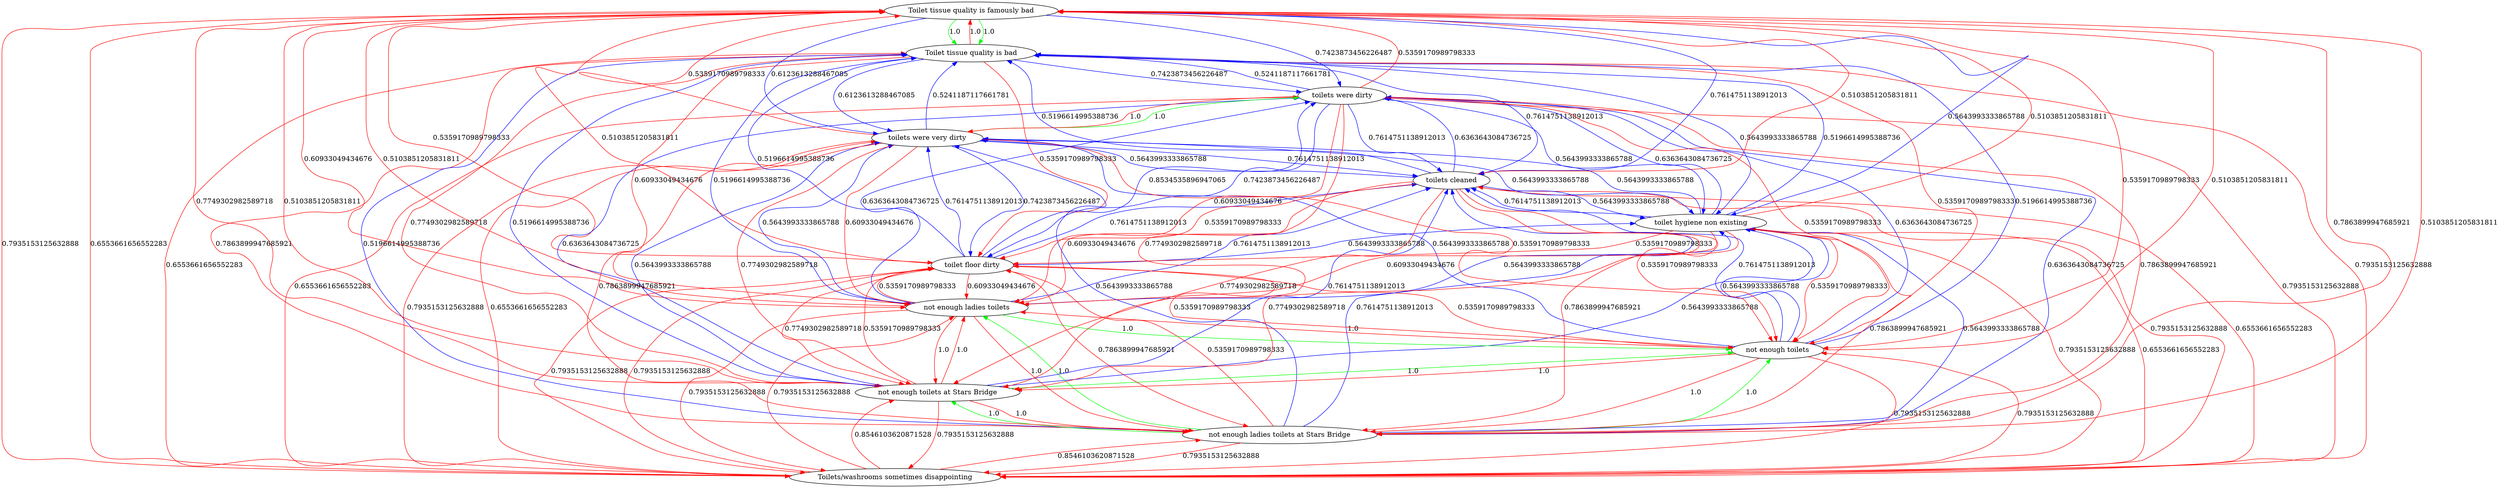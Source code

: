 digraph rawGraph {
"Toilet tissue quality is famously bad";"Toilet tissue quality is bad";"Toilets/washrooms sometimes disappointing";"not enough ladies toilets at Stars Bridge";"not enough toilets at Stars Bridge";"not enough toilets";"not enough ladies toilets";"toilet floor dirty";"toilet hygiene non existing";"toilets cleaned";"toilets were very dirty";"toilets were dirty";"Toilet tissue quality is famously bad" -> "Toilet tissue quality is bad" [label=1.0] [color=green]
"Toilet tissue quality is famously bad" -> "Toilet tissue quality is bad" [label=1.0] [color=green]
"Toilet tissue quality is bad" -> "Toilet tissue quality is famously bad" [label=1.0] [color=red]
"Toilet tissue quality is famously bad" -> "Toilets/washrooms sometimes disappointing" [label=0.7935153125632888] [color=red]
"Toilet tissue quality is bad" -> "Toilets/washrooms sometimes disappointing" [label=0.7935153125632888] [color=red]
"Toilets/washrooms sometimes disappointing" -> "Toilet tissue quality is famously bad" [label=0.6553661656552283] [color=red]
"Toilets/washrooms sometimes disappointing" -> "Toilet tissue quality is bad" [label=0.6553661656552283] [color=red]
"not enough ladies toilets at Stars Bridge" -> "not enough toilets at Stars Bridge" [label=1.0] [color=green]
"not enough toilets at Stars Bridge" -> "not enough toilets" [label=1.0] [color=green]
"not enough ladies toilets at Stars Bridge" -> "not enough ladies toilets" [label=1.0] [color=green]
"not enough ladies toilets" -> "not enough toilets" [label=1.0] [color=green]
"not enough ladies toilets at Stars Bridge" -> "not enough toilets" [label=1.0] [color=green]
"not enough toilets at Stars Bridge" -> "not enough ladies toilets at Stars Bridge" [label=1.0] [color=red]
"not enough toilets at Stars Bridge" -> "not enough ladies toilets" [label=1.0] [color=red]
"not enough toilets" -> "not enough ladies toilets at Stars Bridge" [label=1.0] [color=red]
"not enough toilets" -> "not enough toilets at Stars Bridge" [label=1.0] [color=red]
"not enough toilets" -> "not enough ladies toilets" [label=1.0] [color=red]
"not enough ladies toilets" -> "not enough ladies toilets at Stars Bridge" [label=1.0] [color=red]
"not enough ladies toilets" -> "not enough toilets at Stars Bridge" [label=1.0] [color=red]
"Toilet tissue quality is famously bad" -> "not enough ladies toilets at Stars Bridge" [label=0.7863899947685921] [color=red]
"Toilet tissue quality is famously bad" -> "not enough toilets at Stars Bridge" [label=0.7749302982589718] [color=red]
"Toilet tissue quality is famously bad" -> "not enough toilets" [label=0.5359170989798333] [color=red]
"Toilet tissue quality is famously bad" -> "not enough ladies toilets" [label=0.60933049434676] [color=red]
"Toilet tissue quality is bad" -> "not enough ladies toilets at Stars Bridge" [label=0.7863899947685921] [color=red]
"Toilet tissue quality is bad" -> "not enough toilets at Stars Bridge" [label=0.7749302982589718] [color=red]
"Toilet tissue quality is bad" -> "not enough toilets" [label=0.5359170989798333] [color=red]
"Toilet tissue quality is bad" -> "not enough ladies toilets" [label=0.60933049434676] [color=red]
"Toilets/washrooms sometimes disappointing" -> "not enough ladies toilets at Stars Bridge" [label=0.8546103620871528] [color=red]
"Toilets/washrooms sometimes disappointing" -> "not enough toilets at Stars Bridge" [label=0.8546103620871528] [color=red]
"Toilets/washrooms sometimes disappointing" -> "not enough toilets" [label=0.7935153125632888] [color=red]
"Toilets/washrooms sometimes disappointing" -> "not enough ladies toilets" [label=0.7935153125632888] [color=red]
"not enough ladies toilets at Stars Bridge" -> "Toilet tissue quality is famously bad" [label=0.5103851205831811] [color=red]
"not enough ladies toilets at Stars Bridge" -> "Toilet tissue quality is bad" [label=0.5196614995388736] [color=blue]
"not enough ladies toilets at Stars Bridge" -> "Toilets/washrooms sometimes disappointing" [label=0.7935153125632888] [color=red]
"not enough toilets at Stars Bridge" -> "Toilet tissue quality is famously bad" [label=0.5103851205831811] [color=red]
"not enough toilets at Stars Bridge" -> "Toilet tissue quality is bad" [label=0.5196614995388736] [color=blue]
"not enough toilets at Stars Bridge" -> "Toilets/washrooms sometimes disappointing" [label=0.7935153125632888] [color=red]
"not enough toilets" -> "Toilet tissue quality is famously bad" [label=0.5103851205831811] [color=red]
"not enough toilets" -> "Toilet tissue quality is bad" [label=0.5196614995388736] [color=blue]
"not enough toilets" -> "Toilets/washrooms sometimes disappointing" [label=0.7935153125632888] [color=red]
"not enough ladies toilets" -> "Toilet tissue quality is famously bad" [label=0.5103851205831811] [color=red]
"not enough ladies toilets" -> "Toilet tissue quality is bad" [label=0.5196614995388736] [color=blue]
"not enough ladies toilets" -> "Toilets/washrooms sometimes disappointing" [label=0.7935153125632888] [color=red]
"Toilet tissue quality is famously bad" -> "toilet floor dirty" [label=0.5359170989798333] [color=red]
"Toilet tissue quality is bad" -> "toilet floor dirty" [label=0.5359170989798333] [color=red]
"Toilets/washrooms sometimes disappointing" -> "toilet floor dirty" [label=0.7935153125632888] [color=red]
"not enough ladies toilets at Stars Bridge" -> "toilet floor dirty" [label=0.5359170989798333] [color=red]
"not enough toilets at Stars Bridge" -> "toilet floor dirty" [label=0.5359170989798333] [color=red]
"not enough toilets" -> "toilet floor dirty" [label=0.5359170989798333] [color=red]
"not enough ladies toilets" -> "toilet floor dirty" [label=0.5359170989798333] [color=red]
"toilet floor dirty" -> "Toilet tissue quality is famously bad" [label=0.5103851205831811] [color=red]
"toilet floor dirty" -> "Toilet tissue quality is bad" [label=0.5196614995388736] [color=blue]
"toilet floor dirty" -> "Toilets/washrooms sometimes disappointing" [label=0.7935153125632888] [color=red]
"toilet floor dirty" -> "not enough ladies toilets at Stars Bridge" [label=0.7863899947685921] [color=red]
"toilet floor dirty" -> "not enough toilets at Stars Bridge" [label=0.7749302982589718] [color=red]
"toilet floor dirty" -> "not enough toilets" [label=0.5359170989798333] [color=red]
"toilet floor dirty" -> "not enough ladies toilets" [label=0.60933049434676] [color=red]
"Toilet tissue quality is famously bad" -> "toilet hygiene non existing" [label=0.5643993333865788] [color=blue]
"Toilet tissue quality is bad" -> "toilet hygiene non existing" [label=0.5643993333865788] [color=blue]
"Toilets/washrooms sometimes disappointing" -> "toilet hygiene non existing" [label=0.6553661656552283] [color=red]
"not enough ladies toilets at Stars Bridge" -> "toilet hygiene non existing" [label=0.5643993333865788] [color=blue]
"not enough toilets at Stars Bridge" -> "toilet hygiene non existing" [label=0.5643993333865788] [color=blue]
"not enough toilets" -> "toilet hygiene non existing" [label=0.5643993333865788] [color=blue]
"not enough ladies toilets" -> "toilet hygiene non existing" [label=0.5643993333865788] [color=blue]
"toilet floor dirty" -> "toilet hygiene non existing" [label=0.5643993333865788] [color=blue]
"toilet hygiene non existing" -> "Toilet tissue quality is famously bad" [label=0.5103851205831811] [color=red]
"toilet hygiene non existing" -> "Toilet tissue quality is bad" [label=0.5196614995388736] [color=blue]
"toilet hygiene non existing" -> "Toilets/washrooms sometimes disappointing" [label=0.7935153125632888] [color=red]
"toilet hygiene non existing" -> "not enough ladies toilets at Stars Bridge" [label=0.7863899947685921] [color=red]
"toilet hygiene non existing" -> "not enough toilets at Stars Bridge" [label=0.7749302982589718] [color=red]
"toilet hygiene non existing" -> "not enough toilets" [label=0.5359170989798333] [color=red]
"toilet hygiene non existing" -> "not enough ladies toilets" [label=0.60933049434676] [color=red]
"toilet hygiene non existing" -> "toilet floor dirty" [label=0.5359170989798333] [color=red]
"Toilet tissue quality is famously bad" -> "toilets cleaned" [label=0.7614751138912013] [color=blue]
"Toilet tissue quality is bad" -> "toilets cleaned" [label=0.7614751138912013] [color=blue]
"Toilets/washrooms sometimes disappointing" -> "toilets cleaned" [label=0.6553661656552283] [color=red]
"not enough ladies toilets at Stars Bridge" -> "toilets cleaned" [label=0.7614751138912013] [color=blue]
"not enough toilets at Stars Bridge" -> "toilets cleaned" [label=0.7614751138912013] [color=blue]
"not enough toilets" -> "toilets cleaned" [label=0.7614751138912013] [color=blue]
"not enough ladies toilets" -> "toilets cleaned" [label=0.7614751138912013] [color=blue]
"toilet floor dirty" -> "toilets cleaned" [label=0.7614751138912013] [color=blue]
"toilet hygiene non existing" -> "toilets cleaned" [label=0.7614751138912013] [color=blue]
"toilets cleaned" -> "Toilet tissue quality is famously bad" [label=0.5103851205831811] [color=red]
"toilets cleaned" -> "Toilet tissue quality is bad" [label=0.5196614995388736] [color=blue]
"toilets cleaned" -> "Toilets/washrooms sometimes disappointing" [label=0.7935153125632888] [color=red]
"toilets cleaned" -> "not enough ladies toilets at Stars Bridge" [label=0.7863899947685921] [color=red]
"toilets cleaned" -> "not enough toilets at Stars Bridge" [label=0.7749302982589718] [color=red]
"toilets cleaned" -> "not enough toilets" [label=0.5359170989798333] [color=red]
"toilets cleaned" -> "not enough ladies toilets" [label=0.60933049434676] [color=red]
"toilets cleaned" -> "toilet floor dirty" [label=0.5359170989798333] [color=red]
"toilets cleaned" -> "toilet hygiene non existing" [label=0.5643993333865788] [color=blue]
"toilets were very dirty" -> "toilets were dirty" [label=1.0] [color=green]
"toilets were dirty" -> "toilets were very dirty" [label=1.0] [color=red]
"Toilet tissue quality is famously bad" -> "toilets were very dirty" [label=0.6123613288467085] [color=blue]
"Toilet tissue quality is famously bad" -> "toilets were dirty" [label=0.7423873456226487] [color=blue]
"Toilet tissue quality is bad" -> "toilets were very dirty" [label=0.6123613288467085] [color=blue]
"Toilet tissue quality is bad" -> "toilets were dirty" [label=0.7423873456226487] [color=blue]
"Toilets/washrooms sometimes disappointing" -> "toilets were very dirty" [label=0.6553661656552283] [color=red]
"Toilets/washrooms sometimes disappointing" -> "toilets were dirty" [label=0.6553661656552283] [color=red]
"not enough ladies toilets at Stars Bridge" -> "toilets were very dirty" [label=0.5643993333865788] [color=blue]
"not enough ladies toilets at Stars Bridge" -> "toilets were dirty" [label=0.6363643084736725] [color=blue]
"not enough toilets at Stars Bridge" -> "toilets were very dirty" [label=0.5643993333865788] [color=blue]
"not enough toilets at Stars Bridge" -> "toilets were dirty" [label=0.6363643084736725] [color=blue]
"not enough toilets" -> "toilets were very dirty" [label=0.5643993333865788] [color=blue]
"not enough toilets" -> "toilets were dirty" [label=0.6363643084736725] [color=blue]
"not enough ladies toilets" -> "toilets were very dirty" [label=0.5643993333865788] [color=blue]
"not enough ladies toilets" -> "toilets were dirty" [label=0.6363643084736725] [color=blue]
"toilet floor dirty" -> "toilets were very dirty" [label=0.7614751138912013] [color=blue]
"toilet floor dirty" -> "toilets were dirty" [label=0.8534535896947065] [color=blue]
"toilet hygiene non existing" -> "toilets were very dirty" [label=0.5643993333865788] [color=blue]
"toilet hygiene non existing" -> "toilets were dirty" [label=0.6363643084736725] [color=blue]
"toilets cleaned" -> "toilets were very dirty" [label=0.5643993333865788] [color=blue]
"toilets cleaned" -> "toilets were dirty" [label=0.6363643084736725] [color=blue]
"toilets were very dirty" -> "Toilet tissue quality is famously bad" [label=0.5359170989798333] [color=red]
"toilets were very dirty" -> "Toilet tissue quality is bad" [label=0.5241187117661781] [color=blue]
"toilets were very dirty" -> "Toilets/washrooms sometimes disappointing" [label=0.7935153125632888] [color=red]
"toilets were very dirty" -> "not enough ladies toilets at Stars Bridge" [label=0.7863899947685921] [color=red]
"toilets were very dirty" -> "not enough toilets at Stars Bridge" [label=0.7749302982589718] [color=red]
"toilets were very dirty" -> "not enough toilets" [label=0.5359170989798333] [color=red]
"toilets were very dirty" -> "not enough ladies toilets" [label=0.60933049434676] [color=red]
"toilets were very dirty" -> "toilet floor dirty" [label=0.7423873456226487] [color=blue]
"toilets were very dirty" -> "toilet hygiene non existing" [label=0.5643993333865788] [color=blue]
"toilets were very dirty" -> "toilets cleaned" [label=0.7614751138912013] [color=blue]
"toilets were dirty" -> "Toilet tissue quality is famously bad" [label=0.5359170989798333] [color=red]
"toilets were dirty" -> "Toilet tissue quality is bad" [label=0.5241187117661781] [color=blue]
"toilets were dirty" -> "Toilets/washrooms sometimes disappointing" [label=0.7935153125632888] [color=red]
"toilets were dirty" -> "not enough ladies toilets at Stars Bridge" [label=0.7863899947685921] [color=red]
"toilets were dirty" -> "not enough toilets at Stars Bridge" [label=0.7749302982589718] [color=red]
"toilets were dirty" -> "not enough toilets" [label=0.5359170989798333] [color=red]
"toilets were dirty" -> "not enough ladies toilets" [label=0.60933049434676] [color=red]
"toilets were dirty" -> "toilet floor dirty" [label=0.7423873456226487] [color=blue]
"toilets were dirty" -> "toilet hygiene non existing" [label=0.5643993333865788] [color=blue]
"toilets were dirty" -> "toilets cleaned" [label=0.7614751138912013] [color=blue]
}